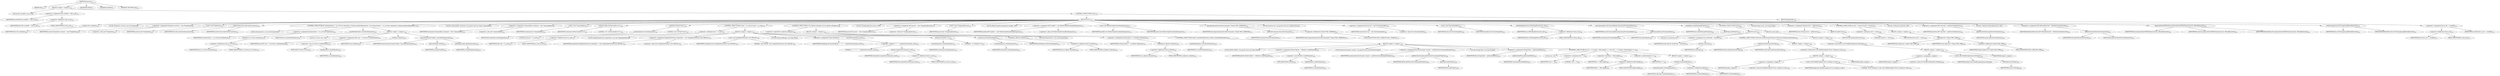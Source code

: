 digraph "execute" {  
"186" [label = <(METHOD,execute)<SUB>223</SUB>> ]
"6" [label = <(PARAM,this)<SUB>223</SUB>> ]
"187" [label = <(BLOCK,&lt;empty&gt;,&lt;empty&gt;)<SUB>223</SUB>> ]
"188" [label = <(LOCAL,File savedDir: java.io.File)> ]
"189" [label = <(&lt;operator&gt;.assignment,File savedDir = this.m_dir)<SUB>224</SUB>> ]
"190" [label = <(IDENTIFIER,savedDir,File savedDir = this.m_dir)<SUB>224</SUB>> ]
"191" [label = <(&lt;operator&gt;.fieldAccess,this.m_dir)<SUB>224</SUB>> ]
"192" [label = <(IDENTIFIER,this,File savedDir = this.m_dir)<SUB>224</SUB>> ]
"193" [label = <(FIELD_IDENTIFIER,m_dir,m_dir)<SUB>224</SUB>> ]
"194" [label = <(CONTROL_STRUCTURE,try,try)<SUB>226</SUB>> ]
"195" [label = <(BLOCK,try,try)<SUB>226</SUB>> ]
"196" [label = <(validate,this.validate())<SUB>228</SUB>> ]
"5" [label = <(IDENTIFIER,this,this.validate())<SUB>228</SUB>> ]
"8" [label = <(LOCAL,Properties userList: java.util.Properties)> ]
"197" [label = <(&lt;operator&gt;.assignment,Properties userList = new Properties())<SUB>230</SUB>> ]
"198" [label = <(IDENTIFIER,userList,Properties userList = new Properties())<SUB>230</SUB>> ]
"199" [label = <(&lt;operator&gt;.alloc,new Properties())<SUB>230</SUB>> ]
"200" [label = <(&lt;init&gt;,new Properties())<SUB>230</SUB>> ]
"7" [label = <(IDENTIFIER,userList,new Properties())<SUB>230</SUB>> ]
"201" [label = <(loadUserlist,this.loadUserlist(userList))<SUB>232</SUB>> ]
"9" [label = <(IDENTIFIER,this,this.loadUserlist(userList))<SUB>232</SUB>> ]
"202" [label = <(IDENTIFIER,userList,this.loadUserlist(userList))<SUB>232</SUB>> ]
"203" [label = <(CONTROL_STRUCTURE,for (Enumeration e = m_cvsUsers.elements(); Some(e.hasMoreElements()); ),for (Enumeration e = m_cvsUsers.elements(); Some(e.hasMoreElements()); ))<SUB>234</SUB>> ]
"204" [label = <(LOCAL,Enumeration e: java.util.Enumeration)> ]
"205" [label = <(&lt;operator&gt;.assignment,Enumeration e = m_cvsUsers.elements())<SUB>234</SUB>> ]
"206" [label = <(IDENTIFIER,e,Enumeration e = m_cvsUsers.elements())<SUB>234</SUB>> ]
"207" [label = <(elements,m_cvsUsers.elements())<SUB>234</SUB>> ]
"208" [label = <(&lt;operator&gt;.fieldAccess,this.m_cvsUsers)<SUB>234</SUB>> ]
"209" [label = <(IDENTIFIER,this,m_cvsUsers.elements())<SUB>234</SUB>> ]
"210" [label = <(FIELD_IDENTIFIER,m_cvsUsers,m_cvsUsers)<SUB>234</SUB>> ]
"211" [label = <(hasMoreElements,e.hasMoreElements())<SUB>235</SUB>> ]
"212" [label = <(IDENTIFIER,e,e.hasMoreElements())<SUB>235</SUB>> ]
"213" [label = <(BLOCK,&lt;empty&gt;,&lt;empty&gt;)<SUB>235</SUB>> ]
"214" [label = <(LOCAL,CvsUser user: ANY)> ]
"215" [label = <(&lt;operator&gt;.assignment,ANY user = (CvsUser) e.nextElement())<SUB>236</SUB>> ]
"216" [label = <(IDENTIFIER,user,ANY user = (CvsUser) e.nextElement())<SUB>236</SUB>> ]
"217" [label = <(&lt;operator&gt;.cast,(CvsUser) e.nextElement())<SUB>236</SUB>> ]
"218" [label = <(TYPE_REF,CvsUser,CvsUser)<SUB>236</SUB>> ]
"219" [label = <(nextElement,e.nextElement())<SUB>236</SUB>> ]
"220" [label = <(IDENTIFIER,e,e.nextElement())<SUB>236</SUB>> ]
"221" [label = <(validate,validate())<SUB>238</SUB>> ]
"222" [label = <(IDENTIFIER,user,validate())<SUB>238</SUB>> ]
"223" [label = <(put,put(user.getUserID(), user.getDisplayname()))<SUB>239</SUB>> ]
"224" [label = <(IDENTIFIER,userList,put(user.getUserID(), user.getDisplayname()))<SUB>239</SUB>> ]
"225" [label = <(getUserID,getUserID())<SUB>239</SUB>> ]
"226" [label = <(IDENTIFIER,user,getUserID())<SUB>239</SUB>> ]
"227" [label = <(getDisplayname,getDisplayname())<SUB>239</SUB>> ]
"228" [label = <(IDENTIFIER,user,getDisplayname())<SUB>239</SUB>> ]
"11" [label = <(LOCAL,Commandline command: org.apache.tools.ant.types.Commandline)> ]
"229" [label = <(&lt;operator&gt;.assignment,Commandline command = new Commandline())<SUB>242</SUB>> ]
"230" [label = <(IDENTIFIER,command,Commandline command = new Commandline())<SUB>242</SUB>> ]
"231" [label = <(&lt;operator&gt;.alloc,new Commandline())<SUB>242</SUB>> ]
"232" [label = <(&lt;init&gt;,new Commandline())<SUB>242</SUB>> ]
"10" [label = <(IDENTIFIER,command,new Commandline())<SUB>242</SUB>> ]
"233" [label = <(setExecutable,setExecutable(&quot;cvs&quot;))<SUB>244</SUB>> ]
"234" [label = <(IDENTIFIER,command,setExecutable(&quot;cvs&quot;))<SUB>244</SUB>> ]
"235" [label = <(LITERAL,&quot;cvs&quot;,setExecutable(&quot;cvs&quot;))<SUB>244</SUB>> ]
"236" [label = <(setValue,setValue(&quot;log&quot;))<SUB>245</SUB>> ]
"237" [label = <(createArgument,createArgument())<SUB>245</SUB>> ]
"238" [label = <(IDENTIFIER,command,createArgument())<SUB>245</SUB>> ]
"239" [label = <(LITERAL,&quot;log&quot;,setValue(&quot;log&quot;))<SUB>245</SUB>> ]
"240" [label = <(CONTROL_STRUCTURE,if (null != m_start),if (null != m_start))<SUB>247</SUB>> ]
"241" [label = <(&lt;operator&gt;.notEquals,null != m_start)<SUB>247</SUB>> ]
"242" [label = <(LITERAL,null,null != m_start)<SUB>247</SUB>> ]
"243" [label = <(&lt;operator&gt;.fieldAccess,this.m_start)<SUB>247</SUB>> ]
"244" [label = <(IDENTIFIER,this,null != m_start)<SUB>247</SUB>> ]
"245" [label = <(FIELD_IDENTIFIER,m_start,m_start)<SUB>247</SUB>> ]
"246" [label = <(BLOCK,&lt;empty&gt;,&lt;empty&gt;)<SUB>247</SUB>> ]
"13" [label = <(LOCAL,SimpleDateFormat outputDate: java.text.SimpleDateFormat)> ]
"247" [label = <(&lt;operator&gt;.assignment,SimpleDateFormat outputDate = new SimpleDateFormat(&quot;yyyy-MM-dd&quot;))<SUB>248</SUB>> ]
"248" [label = <(IDENTIFIER,outputDate,SimpleDateFormat outputDate = new SimpleDateFormat(&quot;yyyy-MM-dd&quot;))<SUB>248</SUB>> ]
"249" [label = <(&lt;operator&gt;.alloc,new SimpleDateFormat(&quot;yyyy-MM-dd&quot;))<SUB>249</SUB>> ]
"250" [label = <(&lt;init&gt;,new SimpleDateFormat(&quot;yyyy-MM-dd&quot;))<SUB>249</SUB>> ]
"12" [label = <(IDENTIFIER,outputDate,new SimpleDateFormat(&quot;yyyy-MM-dd&quot;))<SUB>248</SUB>> ]
"251" [label = <(LITERAL,&quot;yyyy-MM-dd&quot;,new SimpleDateFormat(&quot;yyyy-MM-dd&quot;))<SUB>249</SUB>> ]
"252" [label = <(LOCAL,String dateRange: java.lang.String)> ]
"253" [label = <(&lt;operator&gt;.assignment,String dateRange = &quot;&gt;=&quot; + outputDate.format(m_start))<SUB>252</SUB>> ]
"254" [label = <(IDENTIFIER,dateRange,String dateRange = &quot;&gt;=&quot; + outputDate.format(m_start))<SUB>252</SUB>> ]
"255" [label = <(&lt;operator&gt;.addition,&quot;&gt;=&quot; + outputDate.format(m_start))<SUB>252</SUB>> ]
"256" [label = <(LITERAL,&quot;&gt;=&quot;,&quot;&gt;=&quot; + outputDate.format(m_start))<SUB>252</SUB>> ]
"257" [label = <(format,outputDate.format(m_start))<SUB>252</SUB>> ]
"258" [label = <(IDENTIFIER,outputDate,outputDate.format(m_start))<SUB>252</SUB>> ]
"259" [label = <(&lt;operator&gt;.fieldAccess,this.m_start)<SUB>252</SUB>> ]
"260" [label = <(IDENTIFIER,this,outputDate.format(m_start))<SUB>252</SUB>> ]
"261" [label = <(FIELD_IDENTIFIER,m_start,m_start)<SUB>252</SUB>> ]
"262" [label = <(setValue,setValue(&quot;-d&quot;))<SUB>255</SUB>> ]
"263" [label = <(createArgument,createArgument())<SUB>255</SUB>> ]
"264" [label = <(IDENTIFIER,command,createArgument())<SUB>255</SUB>> ]
"265" [label = <(LITERAL,&quot;-d&quot;,setValue(&quot;-d&quot;))<SUB>255</SUB>> ]
"266" [label = <(setValue,setValue(dateRange))<SUB>256</SUB>> ]
"267" [label = <(createArgument,createArgument())<SUB>256</SUB>> ]
"268" [label = <(IDENTIFIER,command,createArgument())<SUB>256</SUB>> ]
"269" [label = <(IDENTIFIER,dateRange,setValue(dateRange))<SUB>256</SUB>> ]
"270" [label = <(CONTROL_STRUCTURE,if (!m_filesets.isEmpty()),if (!m_filesets.isEmpty()))<SUB>260</SUB>> ]
"271" [label = <(&lt;operator&gt;.logicalNot,!m_filesets.isEmpty())<SUB>260</SUB>> ]
"272" [label = <(isEmpty,m_filesets.isEmpty())<SUB>260</SUB>> ]
"273" [label = <(&lt;operator&gt;.fieldAccess,this.m_filesets)<SUB>260</SUB>> ]
"274" [label = <(IDENTIFIER,this,m_filesets.isEmpty())<SUB>260</SUB>> ]
"275" [label = <(FIELD_IDENTIFIER,m_filesets,m_filesets)<SUB>260</SUB>> ]
"276" [label = <(BLOCK,&lt;empty&gt;,&lt;empty&gt;)<SUB>260</SUB>> ]
"277" [label = <(LOCAL,Enumeration e: java.util.Enumeration)> ]
"278" [label = <(&lt;operator&gt;.assignment,Enumeration e = m_filesets.elements())<SUB>261</SUB>> ]
"279" [label = <(IDENTIFIER,e,Enumeration e = m_filesets.elements())<SUB>261</SUB>> ]
"280" [label = <(elements,m_filesets.elements())<SUB>261</SUB>> ]
"281" [label = <(&lt;operator&gt;.fieldAccess,this.m_filesets)<SUB>261</SUB>> ]
"282" [label = <(IDENTIFIER,this,m_filesets.elements())<SUB>261</SUB>> ]
"283" [label = <(FIELD_IDENTIFIER,m_filesets,m_filesets)<SUB>261</SUB>> ]
"284" [label = <(CONTROL_STRUCTURE,while (e.hasMoreElements()),while (e.hasMoreElements()))<SUB>263</SUB>> ]
"285" [label = <(hasMoreElements,e.hasMoreElements())<SUB>263</SUB>> ]
"286" [label = <(IDENTIFIER,e,e.hasMoreElements())<SUB>263</SUB>> ]
"287" [label = <(BLOCK,&lt;empty&gt;,&lt;empty&gt;)<SUB>263</SUB>> ]
"288" [label = <(LOCAL,FileSet fileSet: org.apache.tools.ant.types.FileSet)> ]
"289" [label = <(&lt;operator&gt;.assignment,FileSet fileSet = (FileSet) e.nextElement())<SUB>264</SUB>> ]
"290" [label = <(IDENTIFIER,fileSet,FileSet fileSet = (FileSet) e.nextElement())<SUB>264</SUB>> ]
"291" [label = <(&lt;operator&gt;.cast,(FileSet) e.nextElement())<SUB>264</SUB>> ]
"292" [label = <(TYPE_REF,FileSet,FileSet)<SUB>264</SUB>> ]
"293" [label = <(nextElement,e.nextElement())<SUB>264</SUB>> ]
"294" [label = <(IDENTIFIER,e,e.nextElement())<SUB>264</SUB>> ]
"295" [label = <(LOCAL,DirectoryScanner scanner: org.apache.tools.ant.DirectoryScanner)> ]
"296" [label = <(&lt;operator&gt;.assignment,DirectoryScanner scanner = getDirectoryScanner(getProject()))<SUB>265</SUB>> ]
"297" [label = <(IDENTIFIER,scanner,DirectoryScanner scanner = getDirectoryScanner(getProject()))<SUB>265</SUB>> ]
"298" [label = <(getDirectoryScanner,getDirectoryScanner(getProject()))<SUB>266</SUB>> ]
"299" [label = <(IDENTIFIER,fileSet,getDirectoryScanner(getProject()))<SUB>266</SUB>> ]
"300" [label = <(getProject,getProject())<SUB>266</SUB>> ]
"14" [label = <(IDENTIFIER,this,getProject())<SUB>266</SUB>> ]
"301" [label = <(LOCAL,String[] files: java.lang.String[])> ]
"302" [label = <(&lt;operator&gt;.assignment,String[] files = getIncludedFiles())<SUB>267</SUB>> ]
"303" [label = <(IDENTIFIER,files,String[] files = getIncludedFiles())<SUB>267</SUB>> ]
"304" [label = <(getIncludedFiles,getIncludedFiles())<SUB>267</SUB>> ]
"305" [label = <(IDENTIFIER,scanner,getIncludedFiles())<SUB>267</SUB>> ]
"306" [label = <(CONTROL_STRUCTURE,for (int i = 0; Some(i &lt; files.length); i++),for (int i = 0; Some(i &lt; files.length); i++))<SUB>269</SUB>> ]
"307" [label = <(LOCAL,int i: int)> ]
"308" [label = <(&lt;operator&gt;.assignment,int i = 0)<SUB>269</SUB>> ]
"309" [label = <(IDENTIFIER,i,int i = 0)<SUB>269</SUB>> ]
"310" [label = <(LITERAL,0,int i = 0)<SUB>269</SUB>> ]
"311" [label = <(&lt;operator&gt;.lessThan,i &lt; files.length)<SUB>269</SUB>> ]
"312" [label = <(IDENTIFIER,i,i &lt; files.length)<SUB>269</SUB>> ]
"313" [label = <(&lt;operator&gt;.fieldAccess,files.length)<SUB>269</SUB>> ]
"314" [label = <(IDENTIFIER,files,i &lt; files.length)<SUB>269</SUB>> ]
"315" [label = <(FIELD_IDENTIFIER,length,length)<SUB>269</SUB>> ]
"316" [label = <(&lt;operator&gt;.postIncrement,i++)<SUB>269</SUB>> ]
"317" [label = <(IDENTIFIER,i,i++)<SUB>269</SUB>> ]
"318" [label = <(BLOCK,&lt;empty&gt;,&lt;empty&gt;)<SUB>269</SUB>> ]
"319" [label = <(setValue,setValue(files[i]))<SUB>270</SUB>> ]
"320" [label = <(createArgument,createArgument())<SUB>270</SUB>> ]
"321" [label = <(IDENTIFIER,command,createArgument())<SUB>270</SUB>> ]
"322" [label = <(&lt;operator&gt;.indexAccess,files[i])<SUB>270</SUB>> ]
"323" [label = <(IDENTIFIER,files,setValue(files[i]))<SUB>270</SUB>> ]
"324" [label = <(IDENTIFIER,i,setValue(files[i]))<SUB>270</SUB>> ]
"16" [label = <(LOCAL,ChangeLogParser parser: ANY)> ]
"325" [label = <(&lt;operator&gt;.assignment,ANY parser = new ChangeLogParser())<SUB>275</SUB>> ]
"326" [label = <(IDENTIFIER,parser,ANY parser = new ChangeLogParser())<SUB>275</SUB>> ]
"327" [label = <(&lt;operator&gt;.alloc,new ChangeLogParser())<SUB>275</SUB>> ]
"328" [label = <(&lt;init&gt;,new ChangeLogParser())<SUB>275</SUB>> ]
"15" [label = <(IDENTIFIER,parser,new ChangeLogParser())<SUB>275</SUB>> ]
"18" [label = <(LOCAL,RedirectingStreamHandler handler: ANY)> ]
"329" [label = <(&lt;operator&gt;.assignment,ANY handler = new RedirectingStreamHandler(parser))<SUB>276</SUB>> ]
"330" [label = <(IDENTIFIER,handler,ANY handler = new RedirectingStreamHandler(parser))<SUB>276</SUB>> ]
"331" [label = <(&lt;operator&gt;.alloc,new RedirectingStreamHandler(parser))<SUB>277</SUB>> ]
"332" [label = <(&lt;init&gt;,new RedirectingStreamHandler(parser))<SUB>277</SUB>> ]
"17" [label = <(IDENTIFIER,handler,new RedirectingStreamHandler(parser))<SUB>276</SUB>> ]
"333" [label = <(IDENTIFIER,parser,new RedirectingStreamHandler(parser))<SUB>277</SUB>> ]
"334" [label = <(log,log(command.describeCommand(), Project.MSG_VERBOSE))<SUB>279</SUB>> ]
"19" [label = <(IDENTIFIER,this,log(command.describeCommand(), Project.MSG_VERBOSE))<SUB>279</SUB>> ]
"335" [label = <(describeCommand,describeCommand())<SUB>279</SUB>> ]
"336" [label = <(IDENTIFIER,command,describeCommand())<SUB>279</SUB>> ]
"337" [label = <(&lt;operator&gt;.fieldAccess,Project.MSG_VERBOSE)<SUB>279</SUB>> ]
"338" [label = <(IDENTIFIER,Project,log(command.describeCommand(), Project.MSG_VERBOSE))<SUB>279</SUB>> ]
"339" [label = <(FIELD_IDENTIFIER,MSG_VERBOSE,MSG_VERBOSE)<SUB>279</SUB>> ]
"21" [label = <(LOCAL,Execute exe: org.apache.tools.ant.taskdefs.Execute)> ]
"340" [label = <(&lt;operator&gt;.assignment,Execute exe = new Execute(handler))<SUB>281</SUB>> ]
"341" [label = <(IDENTIFIER,exe,Execute exe = new Execute(handler))<SUB>281</SUB>> ]
"342" [label = <(&lt;operator&gt;.alloc,new Execute(handler))<SUB>281</SUB>> ]
"343" [label = <(&lt;init&gt;,new Execute(handler))<SUB>281</SUB>> ]
"20" [label = <(IDENTIFIER,exe,new Execute(handler))<SUB>281</SUB>> ]
"344" [label = <(IDENTIFIER,handler,new Execute(handler))<SUB>281</SUB>> ]
"345" [label = <(setWorkingDirectory,setWorkingDirectory(m_dir))<SUB>283</SUB>> ]
"346" [label = <(IDENTIFIER,exe,setWorkingDirectory(m_dir))<SUB>283</SUB>> ]
"347" [label = <(&lt;operator&gt;.fieldAccess,this.m_dir)<SUB>283</SUB>> ]
"348" [label = <(IDENTIFIER,this,setWorkingDirectory(m_dir))<SUB>283</SUB>> ]
"349" [label = <(FIELD_IDENTIFIER,m_dir,m_dir)<SUB>283</SUB>> ]
"350" [label = <(setCommandline,setCommandline(command.getCommandline()))<SUB>284</SUB>> ]
"351" [label = <(IDENTIFIER,exe,setCommandline(command.getCommandline()))<SUB>284</SUB>> ]
"352" [label = <(getCommandline,getCommandline())<SUB>284</SUB>> ]
"353" [label = <(IDENTIFIER,command,getCommandline())<SUB>284</SUB>> ]
"354" [label = <(setAntRun,setAntRun(getProject()))<SUB>285</SUB>> ]
"355" [label = <(IDENTIFIER,exe,setAntRun(getProject()))<SUB>285</SUB>> ]
"356" [label = <(getProject,getProject())<SUB>285</SUB>> ]
"22" [label = <(IDENTIFIER,this,getProject())<SUB>285</SUB>> ]
"357" [label = <(CONTROL_STRUCTURE,try,try)<SUB>286</SUB>> ]
"358" [label = <(BLOCK,try,try)<SUB>286</SUB>> ]
"359" [label = <(LOCAL,int resultCode: int)> ]
"360" [label = <(&lt;operator&gt;.assignment,int resultCode = execute())<SUB>287</SUB>> ]
"361" [label = <(IDENTIFIER,resultCode,int resultCode = execute())<SUB>287</SUB>> ]
"362" [label = <(execute,execute())<SUB>287</SUB>> ]
"363" [label = <(IDENTIFIER,exe,execute())<SUB>287</SUB>> ]
"364" [label = <(CONTROL_STRUCTURE,if (Execute.isFailure(resultCode)),if (Execute.isFailure(resultCode)))<SUB>289</SUB>> ]
"365" [label = <(isFailure,isFailure(resultCode))<SUB>289</SUB>> ]
"366" [label = <(IDENTIFIER,Execute,isFailure(resultCode))<SUB>289</SUB>> ]
"367" [label = <(IDENTIFIER,resultCode,isFailure(resultCode))<SUB>289</SUB>> ]
"368" [label = <(BLOCK,&lt;empty&gt;,&lt;empty&gt;)<SUB>289</SUB>> ]
"369" [label = <(&lt;operator&gt;.throw,throw new BuildException(&quot;Error running cvs log&quot;);)<SUB>290</SUB>> ]
"370" [label = <(BLOCK,&lt;empty&gt;,&lt;empty&gt;)<SUB>290</SUB>> ]
"371" [label = <(&lt;operator&gt;.assignment,&lt;empty&gt;)> ]
"372" [label = <(IDENTIFIER,$obj9,&lt;empty&gt;)> ]
"373" [label = <(&lt;operator&gt;.alloc,new BuildException(&quot;Error running cvs log&quot;))<SUB>290</SUB>> ]
"374" [label = <(&lt;init&gt;,new BuildException(&quot;Error running cvs log&quot;))<SUB>290</SUB>> ]
"375" [label = <(IDENTIFIER,$obj9,new BuildException(&quot;Error running cvs log&quot;))> ]
"376" [label = <(LITERAL,&quot;Error running cvs log&quot;,new BuildException(&quot;Error running cvs log&quot;))<SUB>290</SUB>> ]
"377" [label = <(IDENTIFIER,$obj9,&lt;empty&gt;)> ]
"378" [label = <(BLOCK,catch,catch)> ]
"379" [label = <(BLOCK,&lt;empty&gt;,&lt;empty&gt;)<SUB>292</SUB>> ]
"380" [label = <(&lt;operator&gt;.throw,throw new BuildException(ioe.toString());)<SUB>293</SUB>> ]
"381" [label = <(BLOCK,&lt;empty&gt;,&lt;empty&gt;)<SUB>293</SUB>> ]
"382" [label = <(&lt;operator&gt;.assignment,&lt;empty&gt;)> ]
"383" [label = <(IDENTIFIER,$obj10,&lt;empty&gt;)> ]
"384" [label = <(&lt;operator&gt;.alloc,new BuildException(ioe.toString()))<SUB>293</SUB>> ]
"385" [label = <(&lt;init&gt;,new BuildException(ioe.toString()))<SUB>293</SUB>> ]
"386" [label = <(IDENTIFIER,$obj10,new BuildException(ioe.toString()))> ]
"387" [label = <(toString,ioe.toString())<SUB>293</SUB>> ]
"388" [label = <(IDENTIFIER,ioe,ioe.toString())<SUB>293</SUB>> ]
"389" [label = <(IDENTIFIER,$obj10,&lt;empty&gt;)> ]
"390" [label = <(LOCAL,String errors: java.lang.String)> ]
"391" [label = <(&lt;operator&gt;.assignment,String errors = getErrors())<SUB>296</SUB>> ]
"392" [label = <(IDENTIFIER,errors,String errors = getErrors())<SUB>296</SUB>> ]
"393" [label = <(getErrors,getErrors())<SUB>296</SUB>> ]
"394" [label = <(IDENTIFIER,handler,getErrors())<SUB>296</SUB>> ]
"395" [label = <(CONTROL_STRUCTURE,if (null != errors),if (null != errors))<SUB>298</SUB>> ]
"396" [label = <(&lt;operator&gt;.notEquals,null != errors)<SUB>298</SUB>> ]
"397" [label = <(LITERAL,null,null != errors)<SUB>298</SUB>> ]
"398" [label = <(IDENTIFIER,errors,null != errors)<SUB>298</SUB>> ]
"399" [label = <(BLOCK,&lt;empty&gt;,&lt;empty&gt;)<SUB>298</SUB>> ]
"400" [label = <(log,log(errors, Project.MSG_ERR))<SUB>299</SUB>> ]
"23" [label = <(IDENTIFIER,this,log(errors, Project.MSG_ERR))<SUB>299</SUB>> ]
"401" [label = <(IDENTIFIER,errors,log(errors, Project.MSG_ERR))<SUB>299</SUB>> ]
"402" [label = <(&lt;operator&gt;.fieldAccess,Project.MSG_ERR)<SUB>299</SUB>> ]
"403" [label = <(IDENTIFIER,Project,log(errors, Project.MSG_ERR))<SUB>299</SUB>> ]
"404" [label = <(FIELD_IDENTIFIER,MSG_ERR,MSG_ERR)<SUB>299</SUB>> ]
"405" [label = <(LOCAL,CVSEntry[] entrySet: ANY)> ]
"406" [label = <(&lt;operator&gt;.assignment,ANY entrySet = getEntrySetAsArray())<SUB>302</SUB>> ]
"407" [label = <(IDENTIFIER,entrySet,ANY entrySet = getEntrySetAsArray())<SUB>302</SUB>> ]
"408" [label = <(getEntrySetAsArray,getEntrySetAsArray())<SUB>302</SUB>> ]
"409" [label = <(IDENTIFIER,parser,getEntrySetAsArray())<SUB>302</SUB>> ]
"410" [label = <(LOCAL,CVSEntry[] filteredEntrySet: ANY)> ]
"411" [label = <(&lt;operator&gt;.assignment,ANY filteredEntrySet = filterEntrySet(entrySet))<SUB>303</SUB>> ]
"412" [label = <(IDENTIFIER,filteredEntrySet,ANY filteredEntrySet = filterEntrySet(entrySet))<SUB>303</SUB>> ]
"413" [label = <(filterEntrySet,filterEntrySet(entrySet))<SUB>303</SUB>> ]
"24" [label = <(IDENTIFIER,this,filterEntrySet(entrySet))<SUB>303</SUB>> ]
"414" [label = <(IDENTIFIER,entrySet,filterEntrySet(entrySet))<SUB>303</SUB>> ]
"415" [label = <(replaceAuthorIdWithName,replaceAuthorIdWithName(userList, filteredEntrySet))<SUB>305</SUB>> ]
"25" [label = <(IDENTIFIER,this,replaceAuthorIdWithName(userList, filteredEntrySet))<SUB>305</SUB>> ]
"416" [label = <(IDENTIFIER,userList,replaceAuthorIdWithName(userList, filteredEntrySet))<SUB>305</SUB>> ]
"417" [label = <(IDENTIFIER,filteredEntrySet,replaceAuthorIdWithName(userList, filteredEntrySet))<SUB>305</SUB>> ]
"418" [label = <(writeChangeLog,writeChangeLog(filteredEntrySet))<SUB>307</SUB>> ]
"26" [label = <(IDENTIFIER,this,writeChangeLog(filteredEntrySet))<SUB>307</SUB>> ]
"419" [label = <(IDENTIFIER,filteredEntrySet,writeChangeLog(filteredEntrySet))<SUB>307</SUB>> ]
"420" [label = <(BLOCK,finally,finally)<SUB>309</SUB>> ]
"421" [label = <(&lt;operator&gt;.assignment,this.m_dir = savedDir)<SUB>310</SUB>> ]
"422" [label = <(&lt;operator&gt;.fieldAccess,this.m_dir)<SUB>310</SUB>> ]
"423" [label = <(IDENTIFIER,this,this.m_dir = savedDir)<SUB>310</SUB>> ]
"424" [label = <(FIELD_IDENTIFIER,m_dir,m_dir)<SUB>310</SUB>> ]
"425" [label = <(IDENTIFIER,savedDir,this.m_dir = savedDir)<SUB>310</SUB>> ]
"426" [label = <(MODIFIER,PUBLIC)> ]
"427" [label = <(MODIFIER,VIRTUAL)> ]
"428" [label = <(METHOD_RETURN,void)<SUB>223</SUB>> ]
  "186" -> "6" 
  "186" -> "187" 
  "186" -> "426" 
  "186" -> "427" 
  "186" -> "428" 
  "187" -> "188" 
  "187" -> "189" 
  "187" -> "194" 
  "189" -> "190" 
  "189" -> "191" 
  "191" -> "192" 
  "191" -> "193" 
  "194" -> "195" 
  "194" -> "420" 
  "195" -> "196" 
  "195" -> "8" 
  "195" -> "197" 
  "195" -> "200" 
  "195" -> "201" 
  "195" -> "203" 
  "195" -> "11" 
  "195" -> "229" 
  "195" -> "232" 
  "195" -> "233" 
  "195" -> "236" 
  "195" -> "240" 
  "195" -> "270" 
  "195" -> "16" 
  "195" -> "325" 
  "195" -> "328" 
  "195" -> "18" 
  "195" -> "329" 
  "195" -> "332" 
  "195" -> "334" 
  "195" -> "21" 
  "195" -> "340" 
  "195" -> "343" 
  "195" -> "345" 
  "195" -> "350" 
  "195" -> "354" 
  "195" -> "357" 
  "195" -> "390" 
  "195" -> "391" 
  "195" -> "395" 
  "195" -> "405" 
  "195" -> "406" 
  "195" -> "410" 
  "195" -> "411" 
  "195" -> "415" 
  "195" -> "418" 
  "196" -> "5" 
  "197" -> "198" 
  "197" -> "199" 
  "200" -> "7" 
  "201" -> "9" 
  "201" -> "202" 
  "203" -> "204" 
  "203" -> "205" 
  "203" -> "211" 
  "203" -> "213" 
  "205" -> "206" 
  "205" -> "207" 
  "207" -> "208" 
  "208" -> "209" 
  "208" -> "210" 
  "211" -> "212" 
  "213" -> "214" 
  "213" -> "215" 
  "213" -> "221" 
  "213" -> "223" 
  "215" -> "216" 
  "215" -> "217" 
  "217" -> "218" 
  "217" -> "219" 
  "219" -> "220" 
  "221" -> "222" 
  "223" -> "224" 
  "223" -> "225" 
  "223" -> "227" 
  "225" -> "226" 
  "227" -> "228" 
  "229" -> "230" 
  "229" -> "231" 
  "232" -> "10" 
  "233" -> "234" 
  "233" -> "235" 
  "236" -> "237" 
  "236" -> "239" 
  "237" -> "238" 
  "240" -> "241" 
  "240" -> "246" 
  "241" -> "242" 
  "241" -> "243" 
  "243" -> "244" 
  "243" -> "245" 
  "246" -> "13" 
  "246" -> "247" 
  "246" -> "250" 
  "246" -> "252" 
  "246" -> "253" 
  "246" -> "262" 
  "246" -> "266" 
  "247" -> "248" 
  "247" -> "249" 
  "250" -> "12" 
  "250" -> "251" 
  "253" -> "254" 
  "253" -> "255" 
  "255" -> "256" 
  "255" -> "257" 
  "257" -> "258" 
  "257" -> "259" 
  "259" -> "260" 
  "259" -> "261" 
  "262" -> "263" 
  "262" -> "265" 
  "263" -> "264" 
  "266" -> "267" 
  "266" -> "269" 
  "267" -> "268" 
  "270" -> "271" 
  "270" -> "276" 
  "271" -> "272" 
  "272" -> "273" 
  "273" -> "274" 
  "273" -> "275" 
  "276" -> "277" 
  "276" -> "278" 
  "276" -> "284" 
  "278" -> "279" 
  "278" -> "280" 
  "280" -> "281" 
  "281" -> "282" 
  "281" -> "283" 
  "284" -> "285" 
  "284" -> "287" 
  "285" -> "286" 
  "287" -> "288" 
  "287" -> "289" 
  "287" -> "295" 
  "287" -> "296" 
  "287" -> "301" 
  "287" -> "302" 
  "287" -> "306" 
  "289" -> "290" 
  "289" -> "291" 
  "291" -> "292" 
  "291" -> "293" 
  "293" -> "294" 
  "296" -> "297" 
  "296" -> "298" 
  "298" -> "299" 
  "298" -> "300" 
  "300" -> "14" 
  "302" -> "303" 
  "302" -> "304" 
  "304" -> "305" 
  "306" -> "307" 
  "306" -> "308" 
  "306" -> "311" 
  "306" -> "316" 
  "306" -> "318" 
  "308" -> "309" 
  "308" -> "310" 
  "311" -> "312" 
  "311" -> "313" 
  "313" -> "314" 
  "313" -> "315" 
  "316" -> "317" 
  "318" -> "319" 
  "319" -> "320" 
  "319" -> "322" 
  "320" -> "321" 
  "322" -> "323" 
  "322" -> "324" 
  "325" -> "326" 
  "325" -> "327" 
  "328" -> "15" 
  "329" -> "330" 
  "329" -> "331" 
  "332" -> "17" 
  "332" -> "333" 
  "334" -> "19" 
  "334" -> "335" 
  "334" -> "337" 
  "335" -> "336" 
  "337" -> "338" 
  "337" -> "339" 
  "340" -> "341" 
  "340" -> "342" 
  "343" -> "20" 
  "343" -> "344" 
  "345" -> "346" 
  "345" -> "347" 
  "347" -> "348" 
  "347" -> "349" 
  "350" -> "351" 
  "350" -> "352" 
  "352" -> "353" 
  "354" -> "355" 
  "354" -> "356" 
  "356" -> "22" 
  "357" -> "358" 
  "357" -> "378" 
  "358" -> "359" 
  "358" -> "360" 
  "358" -> "364" 
  "360" -> "361" 
  "360" -> "362" 
  "362" -> "363" 
  "364" -> "365" 
  "364" -> "368" 
  "365" -> "366" 
  "365" -> "367" 
  "368" -> "369" 
  "369" -> "370" 
  "370" -> "371" 
  "370" -> "374" 
  "370" -> "377" 
  "371" -> "372" 
  "371" -> "373" 
  "374" -> "375" 
  "374" -> "376" 
  "378" -> "379" 
  "379" -> "380" 
  "380" -> "381" 
  "381" -> "382" 
  "381" -> "385" 
  "381" -> "389" 
  "382" -> "383" 
  "382" -> "384" 
  "385" -> "386" 
  "385" -> "387" 
  "387" -> "388" 
  "391" -> "392" 
  "391" -> "393" 
  "393" -> "394" 
  "395" -> "396" 
  "395" -> "399" 
  "396" -> "397" 
  "396" -> "398" 
  "399" -> "400" 
  "400" -> "23" 
  "400" -> "401" 
  "400" -> "402" 
  "402" -> "403" 
  "402" -> "404" 
  "406" -> "407" 
  "406" -> "408" 
  "408" -> "409" 
  "411" -> "412" 
  "411" -> "413" 
  "413" -> "24" 
  "413" -> "414" 
  "415" -> "25" 
  "415" -> "416" 
  "415" -> "417" 
  "418" -> "26" 
  "418" -> "419" 
  "420" -> "421" 
  "421" -> "422" 
  "421" -> "425" 
  "422" -> "423" 
  "422" -> "424" 
}
